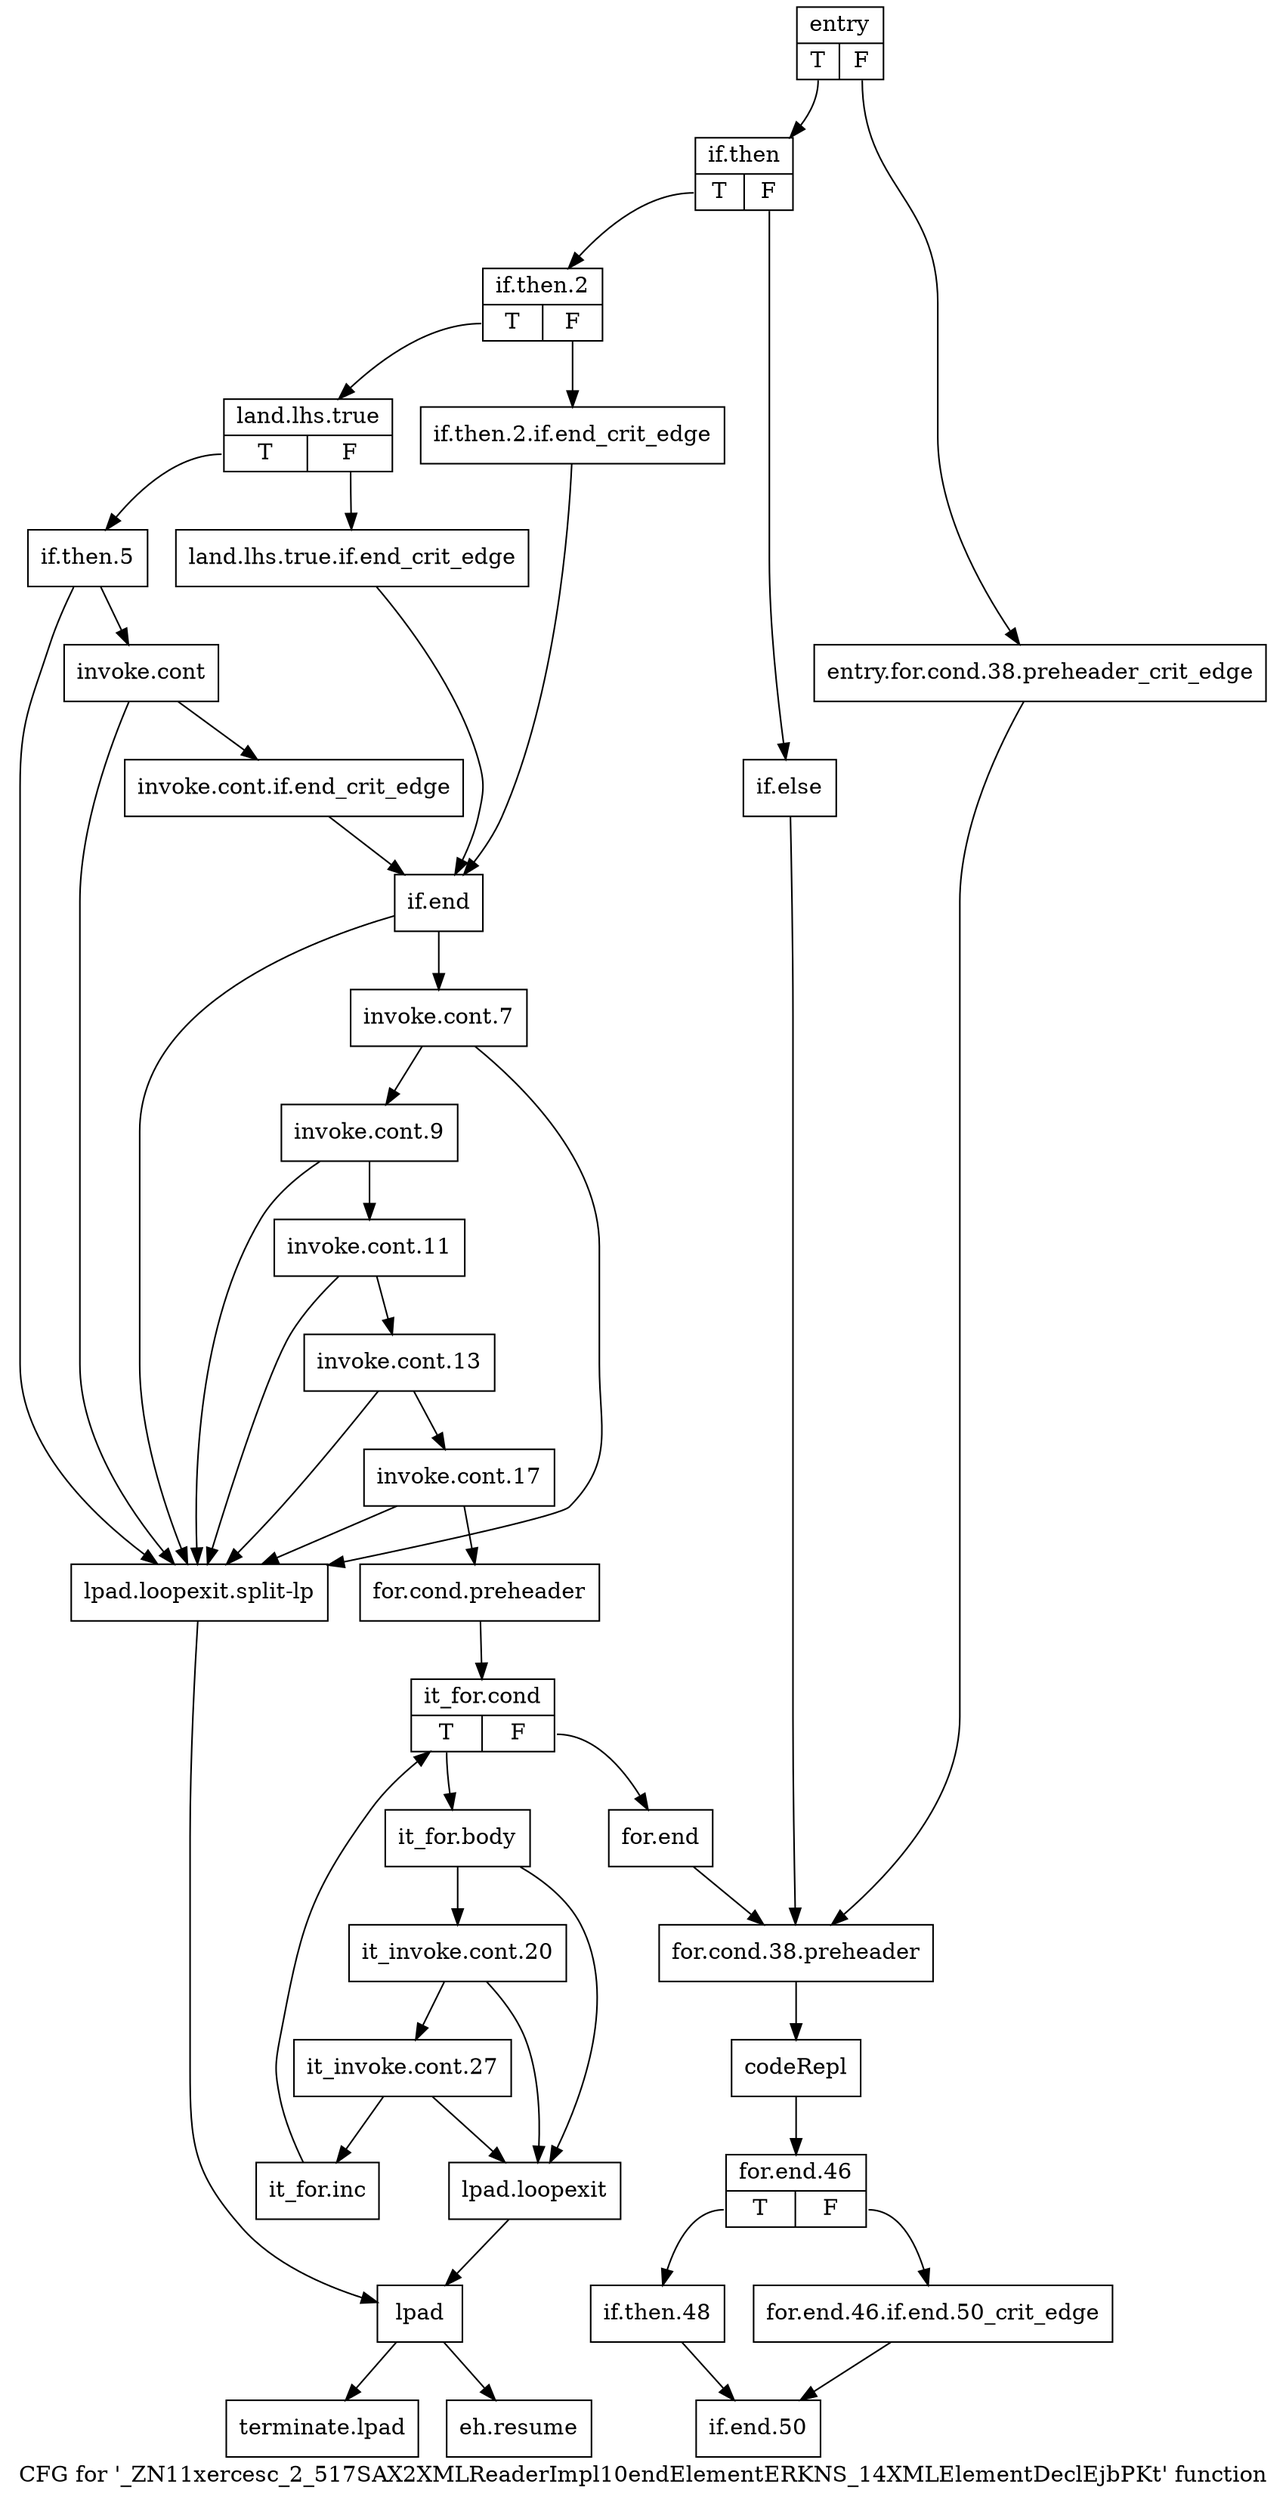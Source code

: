 digraph "CFG for '_ZN11xercesc_2_517SAX2XMLReaderImpl10endElementERKNS_14XMLElementDeclEjbPKt' function" {
	label="CFG for '_ZN11xercesc_2_517SAX2XMLReaderImpl10endElementERKNS_14XMLElementDeclEjbPKt' function";

	Node0x40eea70 [shape=record,label="{entry|{<s0>T|<s1>F}}"];
	Node0x40eea70:s0 -> Node0x40eeb10;
	Node0x40eea70:s1 -> Node0x40eeac0;
	Node0x40eeac0 [shape=record,label="{entry.for.cond.38.preheader_crit_edge}"];
	Node0x40eeac0 -> Node0x40ef2e0;
	Node0x40eeb10 [shape=record,label="{if.then|{<s0>T|<s1>F}}"];
	Node0x40eeb10:s0 -> Node0x40eeb60;
	Node0x40eeb10:s1 -> Node0x40ef290;
	Node0x40eeb60 [shape=record,label="{if.then.2|{<s0>T|<s1>F}}"];
	Node0x40eeb60:s0 -> Node0x40eec00;
	Node0x40eeb60:s1 -> Node0x40eebb0;
	Node0x40eebb0 [shape=record,label="{if.then.2.if.end_crit_edge}"];
	Node0x40eebb0 -> Node0x40eee80;
	Node0x40eec00 [shape=record,label="{land.lhs.true|{<s0>T|<s1>F}}"];
	Node0x40eec00:s0 -> Node0x40eeca0;
	Node0x40eec00:s1 -> Node0x40eec50;
	Node0x40eec50 [shape=record,label="{land.lhs.true.if.end_crit_edge}"];
	Node0x40eec50 -> Node0x40eee80;
	Node0x40eeca0 [shape=record,label="{if.then.5}"];
	Node0x40eeca0 -> Node0x40eecf0;
	Node0x40eeca0 -> Node0x40eede0;
	Node0x40eecf0 [shape=record,label="{invoke.cont}"];
	Node0x40eecf0 -> Node0x40eed40;
	Node0x40eecf0 -> Node0x40eede0;
	Node0x40eed40 [shape=record,label="{invoke.cont.if.end_crit_edge}"];
	Node0x40eed40 -> Node0x40eee80;
	Node0x40eed90 [shape=record,label="{lpad.loopexit}"];
	Node0x40eed90 -> Node0x40eee30;
	Node0x40eede0 [shape=record,label="{lpad.loopexit.split-lp}"];
	Node0x40eede0 -> Node0x40eee30;
	Node0x40eee30 [shape=record,label="{lpad}"];
	Node0x40eee30 -> Node0x40ef4c0;
	Node0x40eee30 -> Node0x40ef510;
	Node0x40eee80 [shape=record,label="{if.end}"];
	Node0x40eee80 -> Node0x40eeed0;
	Node0x40eee80 -> Node0x40eede0;
	Node0x40eeed0 [shape=record,label="{invoke.cont.7}"];
	Node0x40eeed0 -> Node0x40eef20;
	Node0x40eeed0 -> Node0x40eede0;
	Node0x40eef20 [shape=record,label="{invoke.cont.9}"];
	Node0x40eef20 -> Node0x40eef70;
	Node0x40eef20 -> Node0x40eede0;
	Node0x40eef70 [shape=record,label="{invoke.cont.11}"];
	Node0x40eef70 -> Node0x40eefc0;
	Node0x40eef70 -> Node0x40eede0;
	Node0x40eefc0 [shape=record,label="{invoke.cont.13}"];
	Node0x40eefc0 -> Node0x40ef010;
	Node0x40eefc0 -> Node0x40eede0;
	Node0x40ef010 [shape=record,label="{invoke.cont.17}"];
	Node0x40ef010 -> Node0x40ef060;
	Node0x40ef010 -> Node0x40eede0;
	Node0x40ef060 [shape=record,label="{for.cond.preheader}"];
	Node0x40ef060 -> Node0x40ef0b0;
	Node0x40ef0b0 [shape=record,label="{it_for.cond|{<s0>T|<s1>F}}"];
	Node0x40ef0b0:s0 -> Node0x40ef100;
	Node0x40ef0b0:s1 -> Node0x40ef240;
	Node0x40ef100 [shape=record,label="{it_for.body}"];
	Node0x40ef100 -> Node0x40ef150;
	Node0x40ef100 -> Node0x40eed90;
	Node0x40ef150 [shape=record,label="{it_invoke.cont.20}"];
	Node0x40ef150 -> Node0x40ef1a0;
	Node0x40ef150 -> Node0x40eed90;
	Node0x40ef1a0 [shape=record,label="{it_invoke.cont.27}"];
	Node0x40ef1a0 -> Node0x40ef1f0;
	Node0x40ef1a0 -> Node0x40eed90;
	Node0x40ef1f0 [shape=record,label="{it_for.inc}"];
	Node0x40ef1f0 -> Node0x40ef0b0;
	Node0x40ef240 [shape=record,label="{for.end}"];
	Node0x40ef240 -> Node0x40ef2e0;
	Node0x40ef290 [shape=record,label="{if.else}"];
	Node0x40ef290 -> Node0x40ef2e0;
	Node0x40ef2e0 [shape=record,label="{for.cond.38.preheader}"];
	Node0x40ef2e0 -> Node0x40ef330;
	Node0x40ef330 [shape=record,label="{codeRepl}"];
	Node0x40ef330 -> Node0x40ef380;
	Node0x40ef380 [shape=record,label="{for.end.46|{<s0>T|<s1>F}}"];
	Node0x40ef380:s0 -> Node0x40ef420;
	Node0x40ef380:s1 -> Node0x40ef3d0;
	Node0x40ef3d0 [shape=record,label="{for.end.46.if.end.50_crit_edge}"];
	Node0x40ef3d0 -> Node0x40ef470;
	Node0x40ef420 [shape=record,label="{if.then.48}"];
	Node0x40ef420 -> Node0x40ef470;
	Node0x40ef470 [shape=record,label="{if.end.50}"];
	Node0x40ef4c0 [shape=record,label="{eh.resume}"];
	Node0x40ef510 [shape=record,label="{terminate.lpad}"];
}
